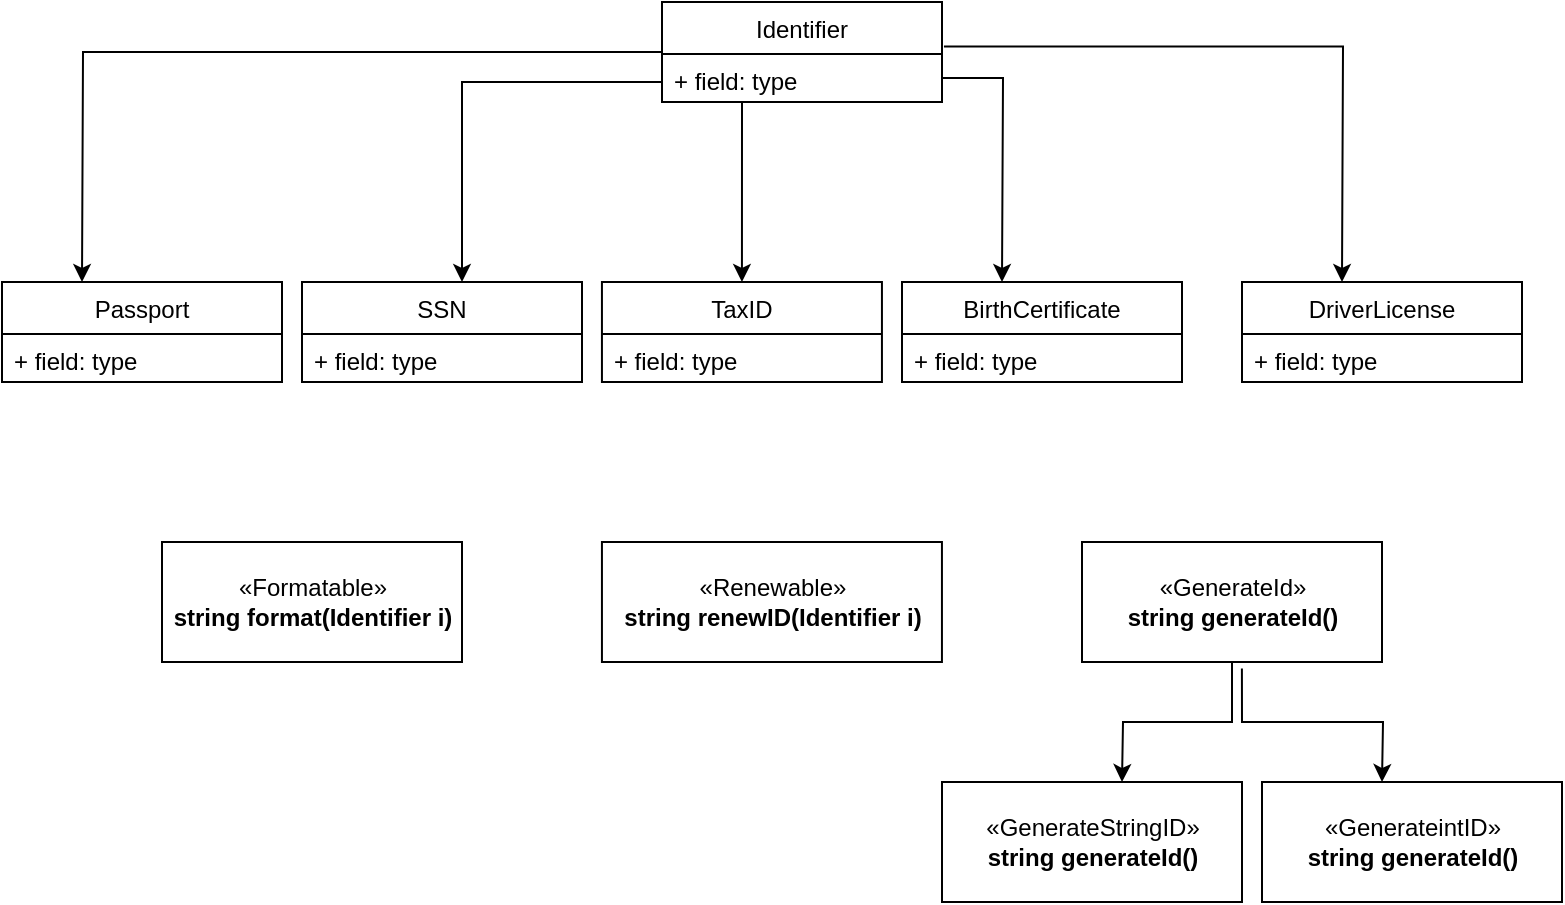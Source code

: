 <mxfile version="13.7.8" type="github">
  <diagram id="48Rw8EEON0Y8QZROYkVs" name="Page-1">
    <mxGraphModel dx="1123" dy="645" grid="1" gridSize="10" guides="1" tooltips="1" connect="1" arrows="1" fold="1" page="1" pageScale="1" pageWidth="827" pageHeight="1169" math="0" shadow="0">
      <root>
        <mxCell id="0" />
        <mxCell id="1" parent="0" />
        <mxCell id="4eXbbOoHy4BMlG_0uedC-11" value="«Formatable»&lt;br&gt;&lt;b&gt;string format(Identifier i)&lt;/b&gt;" style="html=1;" parent="1" vertex="1">
          <mxGeometry x="80.0" y="360" width="150" height="60" as="geometry" />
        </mxCell>
        <mxCell id="4eXbbOoHy4BMlG_0uedC-12" value="«Renewable»&lt;br&gt;&lt;b&gt;string renewID(Identifier i)&lt;/b&gt;" style="html=1;" parent="1" vertex="1">
          <mxGeometry x="299.97" y="360" width="170" height="60" as="geometry" />
        </mxCell>
        <mxCell id="4eXbbOoHy4BMlG_0uedC-29" style="edgeStyle=orthogonalEdgeStyle;rounded=0;orthogonalLoop=1;jettySize=auto;html=1;" parent="1" source="4eXbbOoHy4BMlG_0uedC-13" edge="1">
          <mxGeometry relative="1" as="geometry">
            <mxPoint x="560.0" y="480" as="targetPoint" />
          </mxGeometry>
        </mxCell>
        <mxCell id="4eXbbOoHy4BMlG_0uedC-13" value="«GenerateId»&lt;br&gt;&lt;b&gt;string generateId()&lt;/b&gt;" style="html=1;" parent="1" vertex="1">
          <mxGeometry x="540" y="360" width="150" height="60" as="geometry" />
        </mxCell>
        <mxCell id="4eXbbOoHy4BMlG_0uedC-14" style="edgeStyle=orthogonalEdgeStyle;rounded=0;orthogonalLoop=1;jettySize=auto;html=1;" parent="1" source="4eXbbOoHy4BMlG_0uedC-3" edge="1">
          <mxGeometry relative="1" as="geometry">
            <mxPoint x="40" y="230" as="targetPoint" />
          </mxGeometry>
        </mxCell>
        <mxCell id="4eXbbOoHy4BMlG_0uedC-17" style="edgeStyle=orthogonalEdgeStyle;rounded=0;orthogonalLoop=1;jettySize=auto;html=1;" parent="1" source="4eXbbOoHy4BMlG_0uedC-3" edge="1">
          <mxGeometry relative="1" as="geometry">
            <mxPoint x="230" y="230" as="targetPoint" />
            <Array as="points">
              <mxPoint x="230" y="130" />
            </Array>
          </mxGeometry>
        </mxCell>
        <mxCell id="4eXbbOoHy4BMlG_0uedC-15" value="Passport" style="swimlane;fontStyle=0;childLayout=stackLayout;horizontal=1;startSize=26;fillColor=none;horizontalStack=0;resizeParent=1;resizeParentMax=0;resizeLast=0;collapsible=1;marginBottom=0;" parent="1" vertex="1">
          <mxGeometry y="230" width="140" height="50" as="geometry" />
        </mxCell>
        <mxCell id="4eXbbOoHy4BMlG_0uedC-16" value="+ field: type" style="text;strokeColor=none;fillColor=none;align=left;verticalAlign=top;spacingLeft=4;spacingRight=4;overflow=hidden;rotatable=0;points=[[0,0.5],[1,0.5]];portConstraint=eastwest;" parent="4eXbbOoHy4BMlG_0uedC-15" vertex="1">
          <mxGeometry y="26" width="140" height="24" as="geometry" />
        </mxCell>
        <mxCell id="4eXbbOoHy4BMlG_0uedC-18" value="SSN" style="swimlane;fontStyle=0;childLayout=stackLayout;horizontal=1;startSize=26;fillColor=none;horizontalStack=0;resizeParent=1;resizeParentMax=0;resizeLast=0;collapsible=1;marginBottom=0;" parent="1" vertex="1">
          <mxGeometry x="150" y="230" width="140" height="50" as="geometry" />
        </mxCell>
        <mxCell id="4eXbbOoHy4BMlG_0uedC-19" value="+ field: type" style="text;strokeColor=none;fillColor=none;align=left;verticalAlign=top;spacingLeft=4;spacingRight=4;overflow=hidden;rotatable=0;points=[[0,0.5],[1,0.5]];portConstraint=eastwest;" parent="4eXbbOoHy4BMlG_0uedC-18" vertex="1">
          <mxGeometry y="26" width="140" height="24" as="geometry" />
        </mxCell>
        <mxCell id="4eXbbOoHy4BMlG_0uedC-20" style="edgeStyle=orthogonalEdgeStyle;rounded=0;orthogonalLoop=1;jettySize=auto;html=1;exitX=0.857;exitY=1;exitDx=0;exitDy=0;exitPerimeter=0;entryX=0.5;entryY=0;entryDx=0;entryDy=0;" parent="1" source="4eXbbOoHy4BMlG_0uedC-4" target="4eXbbOoHy4BMlG_0uedC-21" edge="1">
          <mxGeometry relative="1" as="geometry">
            <mxPoint x="400" y="230" as="targetPoint" />
            <mxPoint x="299.974" y="140" as="sourcePoint" />
            <Array as="points">
              <mxPoint x="370" y="140" />
            </Array>
          </mxGeometry>
        </mxCell>
        <mxCell id="4eXbbOoHy4BMlG_0uedC-23" style="edgeStyle=orthogonalEdgeStyle;rounded=0;orthogonalLoop=1;jettySize=auto;html=1;" parent="1" source="4eXbbOoHy4BMlG_0uedC-4" edge="1">
          <mxGeometry relative="1" as="geometry">
            <mxPoint x="500.0" y="230" as="targetPoint" />
          </mxGeometry>
        </mxCell>
        <mxCell id="4eXbbOoHy4BMlG_0uedC-24" value="BirthCertificate" style="swimlane;fontStyle=0;childLayout=stackLayout;horizontal=1;startSize=26;fillColor=none;horizontalStack=0;resizeParent=1;resizeParentMax=0;resizeLast=0;collapsible=1;marginBottom=0;" parent="1" vertex="1">
          <mxGeometry x="450" y="230" width="140" height="50" as="geometry" />
        </mxCell>
        <mxCell id="4eXbbOoHy4BMlG_0uedC-25" value="+ field: type" style="text;strokeColor=none;fillColor=none;align=left;verticalAlign=top;spacingLeft=4;spacingRight=4;overflow=hidden;rotatable=0;points=[[0,0.5],[1,0.5]];portConstraint=eastwest;" parent="4eXbbOoHy4BMlG_0uedC-24" vertex="1">
          <mxGeometry y="26" width="140" height="24" as="geometry" />
        </mxCell>
        <mxCell id="4eXbbOoHy4BMlG_0uedC-26" style="edgeStyle=orthogonalEdgeStyle;rounded=0;orthogonalLoop=1;jettySize=auto;html=1;exitX=1.007;exitY=-0.158;exitDx=0;exitDy=0;exitPerimeter=0;" parent="1" source="4eXbbOoHy4BMlG_0uedC-4" edge="1">
          <mxGeometry relative="1" as="geometry">
            <mxPoint x="670.0" y="230" as="targetPoint" />
            <mxPoint x="340" y="118" as="sourcePoint" />
          </mxGeometry>
        </mxCell>
        <mxCell id="4eXbbOoHy4BMlG_0uedC-27" value="DriverLicense" style="swimlane;fontStyle=0;childLayout=stackLayout;horizontal=1;startSize=26;fillColor=none;horizontalStack=0;resizeParent=1;resizeParentMax=0;resizeLast=0;collapsible=1;marginBottom=0;" parent="1" vertex="1">
          <mxGeometry x="620" y="230" width="140" height="50" as="geometry" />
        </mxCell>
        <mxCell id="4eXbbOoHy4BMlG_0uedC-28" value="+ field: type" style="text;strokeColor=none;fillColor=none;align=left;verticalAlign=top;spacingLeft=4;spacingRight=4;overflow=hidden;rotatable=0;points=[[0,0.5],[1,0.5]];portConstraint=eastwest;" parent="4eXbbOoHy4BMlG_0uedC-27" vertex="1">
          <mxGeometry y="26" width="140" height="24" as="geometry" />
        </mxCell>
        <mxCell id="4eXbbOoHy4BMlG_0uedC-3" value="Identifier" style="swimlane;fontStyle=0;childLayout=stackLayout;horizontal=1;startSize=26;fillColor=none;horizontalStack=0;resizeParent=1;resizeParentMax=0;resizeLast=0;collapsible=1;marginBottom=0;" parent="1" vertex="1">
          <mxGeometry x="330" y="90" width="140" height="50" as="geometry" />
        </mxCell>
        <mxCell id="4eXbbOoHy4BMlG_0uedC-4" value="+ field: type" style="text;strokeColor=none;fillColor=none;align=left;verticalAlign=top;spacingLeft=4;spacingRight=4;overflow=hidden;rotatable=0;points=[[0,0.5],[1,0.5]];portConstraint=eastwest;" parent="4eXbbOoHy4BMlG_0uedC-3" vertex="1">
          <mxGeometry y="26" width="140" height="24" as="geometry" />
        </mxCell>
        <mxCell id="4eXbbOoHy4BMlG_0uedC-21" value="TaxID" style="swimlane;fontStyle=0;childLayout=stackLayout;horizontal=1;startSize=26;fillColor=none;horizontalStack=0;resizeParent=1;resizeParentMax=0;resizeLast=0;collapsible=1;marginBottom=0;" parent="1" vertex="1">
          <mxGeometry x="299.97" y="230" width="140" height="50" as="geometry" />
        </mxCell>
        <mxCell id="4eXbbOoHy4BMlG_0uedC-22" value="+ field: type" style="text;strokeColor=none;fillColor=none;align=left;verticalAlign=top;spacingLeft=4;spacingRight=4;overflow=hidden;rotatable=0;points=[[0,0.5],[1,0.5]];portConstraint=eastwest;" parent="4eXbbOoHy4BMlG_0uedC-21" vertex="1">
          <mxGeometry y="26" width="140" height="24" as="geometry" />
        </mxCell>
        <mxCell id="4eXbbOoHy4BMlG_0uedC-30" value="«GenerateStringID»&lt;br&gt;&lt;b&gt;string generateId()&lt;/b&gt;" style="html=1;" parent="1" vertex="1">
          <mxGeometry x="470" y="480" width="150" height="60" as="geometry" />
        </mxCell>
        <mxCell id="4eXbbOoHy4BMlG_0uedC-31" style="edgeStyle=orthogonalEdgeStyle;rounded=0;orthogonalLoop=1;jettySize=auto;html=1;exitX=0.533;exitY=1.054;exitDx=0;exitDy=0;exitPerimeter=0;" parent="1" source="4eXbbOoHy4BMlG_0uedC-13" edge="1">
          <mxGeometry relative="1" as="geometry">
            <mxPoint x="690" y="480" as="targetPoint" />
            <mxPoint x="625.0" y="430" as="sourcePoint" />
          </mxGeometry>
        </mxCell>
        <mxCell id="4eXbbOoHy4BMlG_0uedC-32" value="«GenerateintID»&lt;br&gt;&lt;b&gt;string generateId()&lt;/b&gt;" style="html=1;" parent="1" vertex="1">
          <mxGeometry x="630" y="480" width="150" height="60" as="geometry" />
        </mxCell>
      </root>
    </mxGraphModel>
  </diagram>
</mxfile>
